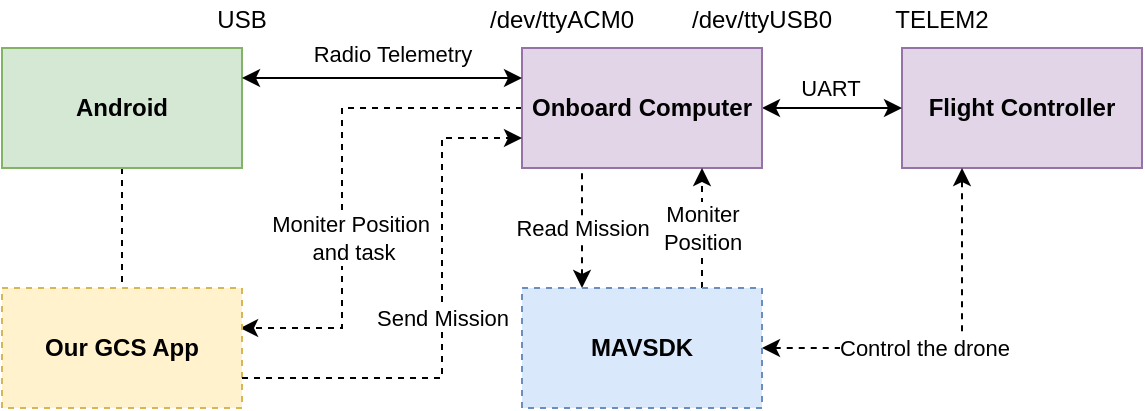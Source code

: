<mxfile version="14.6.9" type="github">
  <diagram id="LDHPVA9tsnXgw3kA8gWP" name="Page-1">
    <mxGraphModel dx="734" dy="674" grid="1" gridSize="10" guides="1" tooltips="1" connect="1" arrows="1" fold="1" page="1" pageScale="1" pageWidth="1169" pageHeight="827" math="0" shadow="0">
      <root>
        <mxCell id="0" />
        <mxCell id="1" parent="0" />
        <mxCell id="XBLnhtw9XQWaBoh4cR1--1" value="Flight Controller" style="rounded=0;whiteSpace=wrap;html=1;fillColor=#e1d5e7;strokeColor=#9673a6;fontStyle=1" vertex="1" parent="1">
          <mxGeometry x="850" y="414" width="120" height="60" as="geometry" />
        </mxCell>
        <mxCell id="XBLnhtw9XQWaBoh4cR1--2" style="edgeStyle=orthogonalEdgeStyle;rounded=0;orthogonalLoop=1;jettySize=auto;html=1;exitX=1;exitY=0.5;exitDx=0;exitDy=0;entryX=0;entryY=0.5;entryDx=0;entryDy=0;startArrow=classic;startFill=1;" edge="1" parent="1" source="XBLnhtw9XQWaBoh4cR1--5" target="XBLnhtw9XQWaBoh4cR1--1">
          <mxGeometry relative="1" as="geometry" />
        </mxCell>
        <mxCell id="XBLnhtw9XQWaBoh4cR1--3" value="UART" style="edgeLabel;html=1;align=center;verticalAlign=middle;resizable=0;points=[];" vertex="1" connectable="0" parent="XBLnhtw9XQWaBoh4cR1--2">
          <mxGeometry x="0.325" y="3" relative="1" as="geometry">
            <mxPoint x="-13" y="-7" as="offset" />
          </mxGeometry>
        </mxCell>
        <mxCell id="XBLnhtw9XQWaBoh4cR1--37" style="edgeStyle=orthogonalEdgeStyle;rounded=0;orthogonalLoop=1;jettySize=auto;html=1;exitX=0;exitY=0.5;exitDx=0;exitDy=0;entryX=0.992;entryY=0.334;entryDx=0;entryDy=0;entryPerimeter=0;dashed=1;startArrow=none;startFill=0;endArrow=classic;endFill=1;" edge="1" parent="1" source="XBLnhtw9XQWaBoh4cR1--5" target="XBLnhtw9XQWaBoh4cR1--28">
          <mxGeometry relative="1" as="geometry">
            <Array as="points">
              <mxPoint x="570" y="444" />
              <mxPoint x="570" y="554" />
            </Array>
          </mxGeometry>
        </mxCell>
        <mxCell id="XBLnhtw9XQWaBoh4cR1--38" value="Moniter Position&lt;br&gt;&amp;nbsp;and task" style="edgeLabel;html=1;align=center;verticalAlign=middle;resizable=0;points=[];" vertex="1" connectable="0" parent="XBLnhtw9XQWaBoh4cR1--37">
          <mxGeometry x="0.237" y="4" relative="1" as="geometry">
            <mxPoint as="offset" />
          </mxGeometry>
        </mxCell>
        <mxCell id="XBLnhtw9XQWaBoh4cR1--5" value="Onboard Computer" style="rounded=0;whiteSpace=wrap;html=1;fillColor=#e1d5e7;strokeColor=#9673a6;fontStyle=1" vertex="1" parent="1">
          <mxGeometry x="660" y="414" width="120" height="60" as="geometry" />
        </mxCell>
        <mxCell id="XBLnhtw9XQWaBoh4cR1--7" style="edgeStyle=orthogonalEdgeStyle;rounded=0;orthogonalLoop=1;jettySize=auto;html=1;entryX=0.25;entryY=1;entryDx=0;entryDy=0;dashed=1;startArrow=classic;startFill=1;endArrow=classic;endFill=1;" edge="1" parent="1" source="XBLnhtw9XQWaBoh4cR1--18" target="XBLnhtw9XQWaBoh4cR1--1">
          <mxGeometry relative="1" as="geometry">
            <mxPoint x="780" y="554" as="sourcePoint" />
          </mxGeometry>
        </mxCell>
        <mxCell id="XBLnhtw9XQWaBoh4cR1--34" value="Control the drone" style="edgeLabel;html=1;align=center;verticalAlign=middle;resizable=0;points=[];" vertex="1" connectable="0" parent="XBLnhtw9XQWaBoh4cR1--7">
          <mxGeometry x="-0.153" relative="1" as="geometry">
            <mxPoint as="offset" />
          </mxGeometry>
        </mxCell>
        <mxCell id="XBLnhtw9XQWaBoh4cR1--29" style="edgeStyle=orthogonalEdgeStyle;rounded=0;orthogonalLoop=1;jettySize=auto;html=1;exitX=0.5;exitY=1;exitDx=0;exitDy=0;entryX=0.5;entryY=0;entryDx=0;entryDy=0;dashed=1;endArrow=none;endFill=0;" edge="1" parent="1" source="XBLnhtw9XQWaBoh4cR1--15" target="XBLnhtw9XQWaBoh4cR1--28">
          <mxGeometry relative="1" as="geometry" />
        </mxCell>
        <mxCell id="XBLnhtw9XQWaBoh4cR1--15" value="Android" style="rounded=0;whiteSpace=wrap;html=1;fillColor=#d5e8d4;strokeColor=#82b366;fontStyle=1" vertex="1" parent="1">
          <mxGeometry x="400" y="414" width="120" height="60" as="geometry" />
        </mxCell>
        <mxCell id="XBLnhtw9XQWaBoh4cR1--16" style="edgeStyle=orthogonalEdgeStyle;rounded=0;orthogonalLoop=1;jettySize=auto;html=1;exitX=1;exitY=0.25;exitDx=0;exitDy=0;startArrow=classic;startFill=1;entryX=0;entryY=0.25;entryDx=0;entryDy=0;" edge="1" parent="1" source="XBLnhtw9XQWaBoh4cR1--15" target="XBLnhtw9XQWaBoh4cR1--5">
          <mxGeometry relative="1" as="geometry">
            <mxPoint x="790" y="454" as="sourcePoint" />
            <mxPoint x="660" y="444" as="targetPoint" />
          </mxGeometry>
        </mxCell>
        <mxCell id="XBLnhtw9XQWaBoh4cR1--33" value="Read Mission" style="edgeStyle=orthogonalEdgeStyle;rounded=0;orthogonalLoop=1;jettySize=auto;html=1;dashed=1;startArrow=classic;startFill=1;endArrow=none;endFill=0;entryX=0.25;entryY=1;entryDx=0;entryDy=0;exitX=0.25;exitY=0;exitDx=0;exitDy=0;" edge="1" parent="1" source="XBLnhtw9XQWaBoh4cR1--18" target="XBLnhtw9XQWaBoh4cR1--5">
          <mxGeometry relative="1" as="geometry" />
        </mxCell>
        <mxCell id="XBLnhtw9XQWaBoh4cR1--36" value="Moniter&lt;br&gt;Position" style="edgeStyle=orthogonalEdgeStyle;rounded=0;orthogonalLoop=1;jettySize=auto;html=1;exitX=0.75;exitY=0;exitDx=0;exitDy=0;entryX=0.75;entryY=1;entryDx=0;entryDy=0;dashed=1;startArrow=none;startFill=0;endArrow=classic;endFill=1;" edge="1" parent="1" source="XBLnhtw9XQWaBoh4cR1--18" target="XBLnhtw9XQWaBoh4cR1--5">
          <mxGeometry relative="1" as="geometry" />
        </mxCell>
        <mxCell id="XBLnhtw9XQWaBoh4cR1--18" value="MAVSDK" style="rounded=0;whiteSpace=wrap;html=1;fillColor=#dae8fc;strokeColor=#6c8ebf;fontStyle=1;dashed=1;" vertex="1" parent="1">
          <mxGeometry x="660" y="534" width="120" height="60" as="geometry" />
        </mxCell>
        <mxCell id="XBLnhtw9XQWaBoh4cR1--19" value="Radio Telemetry" style="edgeLabel;html=1;align=center;verticalAlign=middle;resizable=0;points=[];" vertex="1" connectable="0" parent="1">
          <mxGeometry x="600" y="414.0" as="geometry">
            <mxPoint x="-5" y="3" as="offset" />
          </mxGeometry>
        </mxCell>
        <mxCell id="XBLnhtw9XQWaBoh4cR1--23" value="" style="shape=image;html=1;verticalAlign=top;verticalLabelPosition=bottom;labelBackgroundColor=#ffffff;imageAspect=0;aspect=fixed;image=https://cdn4.iconfinder.com/data/icons/logos-and-brands/512/267_Python_logo-128.png;dashed=1;" vertex="1" parent="1">
          <mxGeometry x="750" y="555" width="18" height="18" as="geometry" />
        </mxCell>
        <mxCell id="XBLnhtw9XQWaBoh4cR1--28" value="Our GCS App" style="rounded=0;whiteSpace=wrap;html=1;fillColor=#fff2cc;strokeColor=#d6b656;fontStyle=1;dashed=1;" vertex="1" parent="1">
          <mxGeometry x="400" y="534" width="120" height="60" as="geometry" />
        </mxCell>
        <mxCell id="XBLnhtw9XQWaBoh4cR1--32" value="Send Mission" style="edgeStyle=orthogonalEdgeStyle;rounded=0;orthogonalLoop=1;jettySize=auto;html=1;exitX=1;exitY=0.75;exitDx=0;exitDy=0;entryX=0;entryY=0.75;entryDx=0;entryDy=0;dashed=1;endArrow=classic;endFill=1;startArrow=none;startFill=0;" edge="1" parent="1" source="XBLnhtw9XQWaBoh4cR1--28" target="XBLnhtw9XQWaBoh4cR1--5">
          <mxGeometry relative="1" as="geometry">
            <mxPoint x="520" y="680" as="sourcePoint" />
            <Array as="points">
              <mxPoint x="620" y="579" />
              <mxPoint x="620" y="459" />
            </Array>
          </mxGeometry>
        </mxCell>
        <mxCell id="XBLnhtw9XQWaBoh4cR1--39" value="/dev/ttyACM0" style="text;html=1;strokeColor=none;fillColor=none;align=center;verticalAlign=middle;whiteSpace=wrap;rounded=0;" vertex="1" parent="1">
          <mxGeometry x="660" y="390" width="40" height="20" as="geometry" />
        </mxCell>
        <mxCell id="XBLnhtw9XQWaBoh4cR1--41" value="/dev/ttyUSB0" style="text;html=1;strokeColor=none;fillColor=none;align=center;verticalAlign=middle;whiteSpace=wrap;rounded=0;" vertex="1" parent="1">
          <mxGeometry x="760" y="390" width="40" height="20" as="geometry" />
        </mxCell>
        <mxCell id="XBLnhtw9XQWaBoh4cR1--42" value="TELEM2" style="text;html=1;strokeColor=none;fillColor=none;align=center;verticalAlign=middle;whiteSpace=wrap;rounded=0;" vertex="1" parent="1">
          <mxGeometry x="850" y="390" width="40" height="20" as="geometry" />
        </mxCell>
        <mxCell id="XBLnhtw9XQWaBoh4cR1--43" value="USB" style="text;html=1;strokeColor=none;fillColor=none;align=center;verticalAlign=middle;whiteSpace=wrap;rounded=0;" vertex="1" parent="1">
          <mxGeometry x="500" y="390" width="40" height="20" as="geometry" />
        </mxCell>
      </root>
    </mxGraphModel>
  </diagram>
</mxfile>
